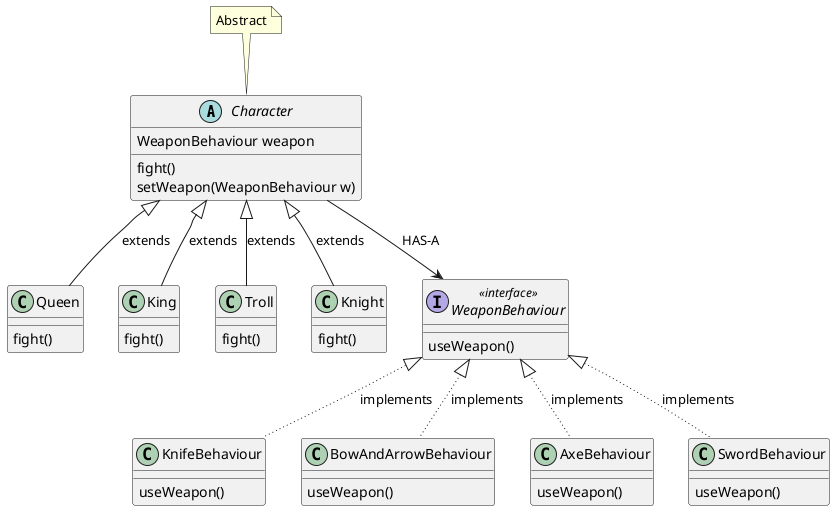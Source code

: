 @startuml game-characters

abstract class Character
Character : WeaponBehaviour weapon
Character : fight()
Character : setWeapon(WeaponBehaviour w)
Character <|-- Queen : extends
Character <|-- King : extends
Character <|-- Troll : extends
Character <|-- Knight : extends
Character --> WeaponBehaviour : HAS-A

note top of Character : Abstract

interface WeaponBehaviour <<interface>> 
WeaponBehaviour : useWeapon()
WeaponBehaviour <|-[dotted]- KnifeBehaviour : implements 
WeaponBehaviour <|-[dotted]- BowAndArrowBehaviour : implements
WeaponBehaviour <|-[dotted]- AxeBehaviour : implements
WeaponBehaviour <|-[dotted]- SwordBehaviour : implements

class Queen
Queen : fight()

class King
King : fight()

class Troll
Troll : fight()

class Knight
Knight : fight()

class KnifeBehaviour
KnifeBehaviour : useWeapon()

class BowAndArrowBehaviour
BowAndArrowBehaviour : useWeapon()

class AxeBehaviour
AxeBehaviour : useWeapon()

class SwordBehaviour
SwordBehaviour : useWeapon()

@enduml
